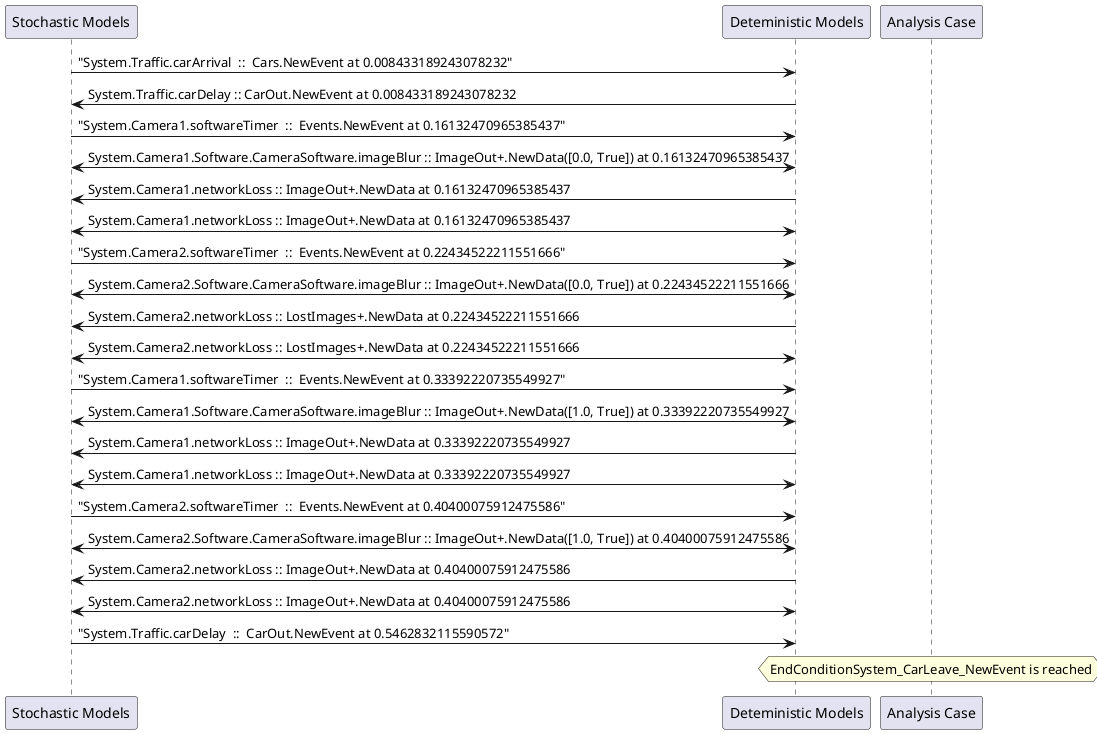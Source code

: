 
	@startuml
	participant "Stochastic Models" as stochmodel
	participant "Deteministic Models" as detmodel
	participant "Analysis Case" as analysis
	{15909_stop} stochmodel -> detmodel : "System.Traffic.carArrival  ::  Cars.NewEvent at 0.008433189243078232"
{15920_start} detmodel -> stochmodel : System.Traffic.carDelay :: CarOut.NewEvent at 0.008433189243078232
{15878_stop} stochmodel -> detmodel : "System.Camera1.softwareTimer  ::  Events.NewEvent at 0.16132470965385437"
detmodel <-> stochmodel : System.Camera1.Software.CameraSoftware.imageBlur :: ImageOut+.NewData([0.0, True]) at 0.16132470965385437
detmodel -> stochmodel : System.Camera1.networkLoss :: ImageOut+.NewData at 0.16132470965385437
detmodel <-> stochmodel : System.Camera1.networkLoss :: ImageOut+.NewData at 0.16132470965385437
{15894_stop} stochmodel -> detmodel : "System.Camera2.softwareTimer  ::  Events.NewEvent at 0.22434522211551666"
detmodel <-> stochmodel : System.Camera2.Software.CameraSoftware.imageBlur :: ImageOut+.NewData([0.0, True]) at 0.22434522211551666
detmodel -> stochmodel : System.Camera2.networkLoss :: LostImages+.NewData at 0.22434522211551666
detmodel <-> stochmodel : System.Camera2.networkLoss :: LostImages+.NewData at 0.22434522211551666
{15879_stop} stochmodel -> detmodel : "System.Camera1.softwareTimer  ::  Events.NewEvent at 0.33392220735549927"
detmodel <-> stochmodel : System.Camera1.Software.CameraSoftware.imageBlur :: ImageOut+.NewData([1.0, True]) at 0.33392220735549927
detmodel -> stochmodel : System.Camera1.networkLoss :: ImageOut+.NewData at 0.33392220735549927
detmodel <-> stochmodel : System.Camera1.networkLoss :: ImageOut+.NewData at 0.33392220735549927
{15895_stop} stochmodel -> detmodel : "System.Camera2.softwareTimer  ::  Events.NewEvent at 0.40400075912475586"
detmodel <-> stochmodel : System.Camera2.Software.CameraSoftware.imageBlur :: ImageOut+.NewData([1.0, True]) at 0.40400075912475586
detmodel -> stochmodel : System.Camera2.networkLoss :: ImageOut+.NewData at 0.40400075912475586
detmodel <-> stochmodel : System.Camera2.networkLoss :: ImageOut+.NewData at 0.40400075912475586
{15920_stop} stochmodel -> detmodel : "System.Traffic.carDelay  ::  CarOut.NewEvent at 0.5462832115590572"
{15920_start} <-> {15920_stop} : delay
hnote over analysis 
EndConditionSystem_CarLeave_NewEvent is reached
endnote
@enduml